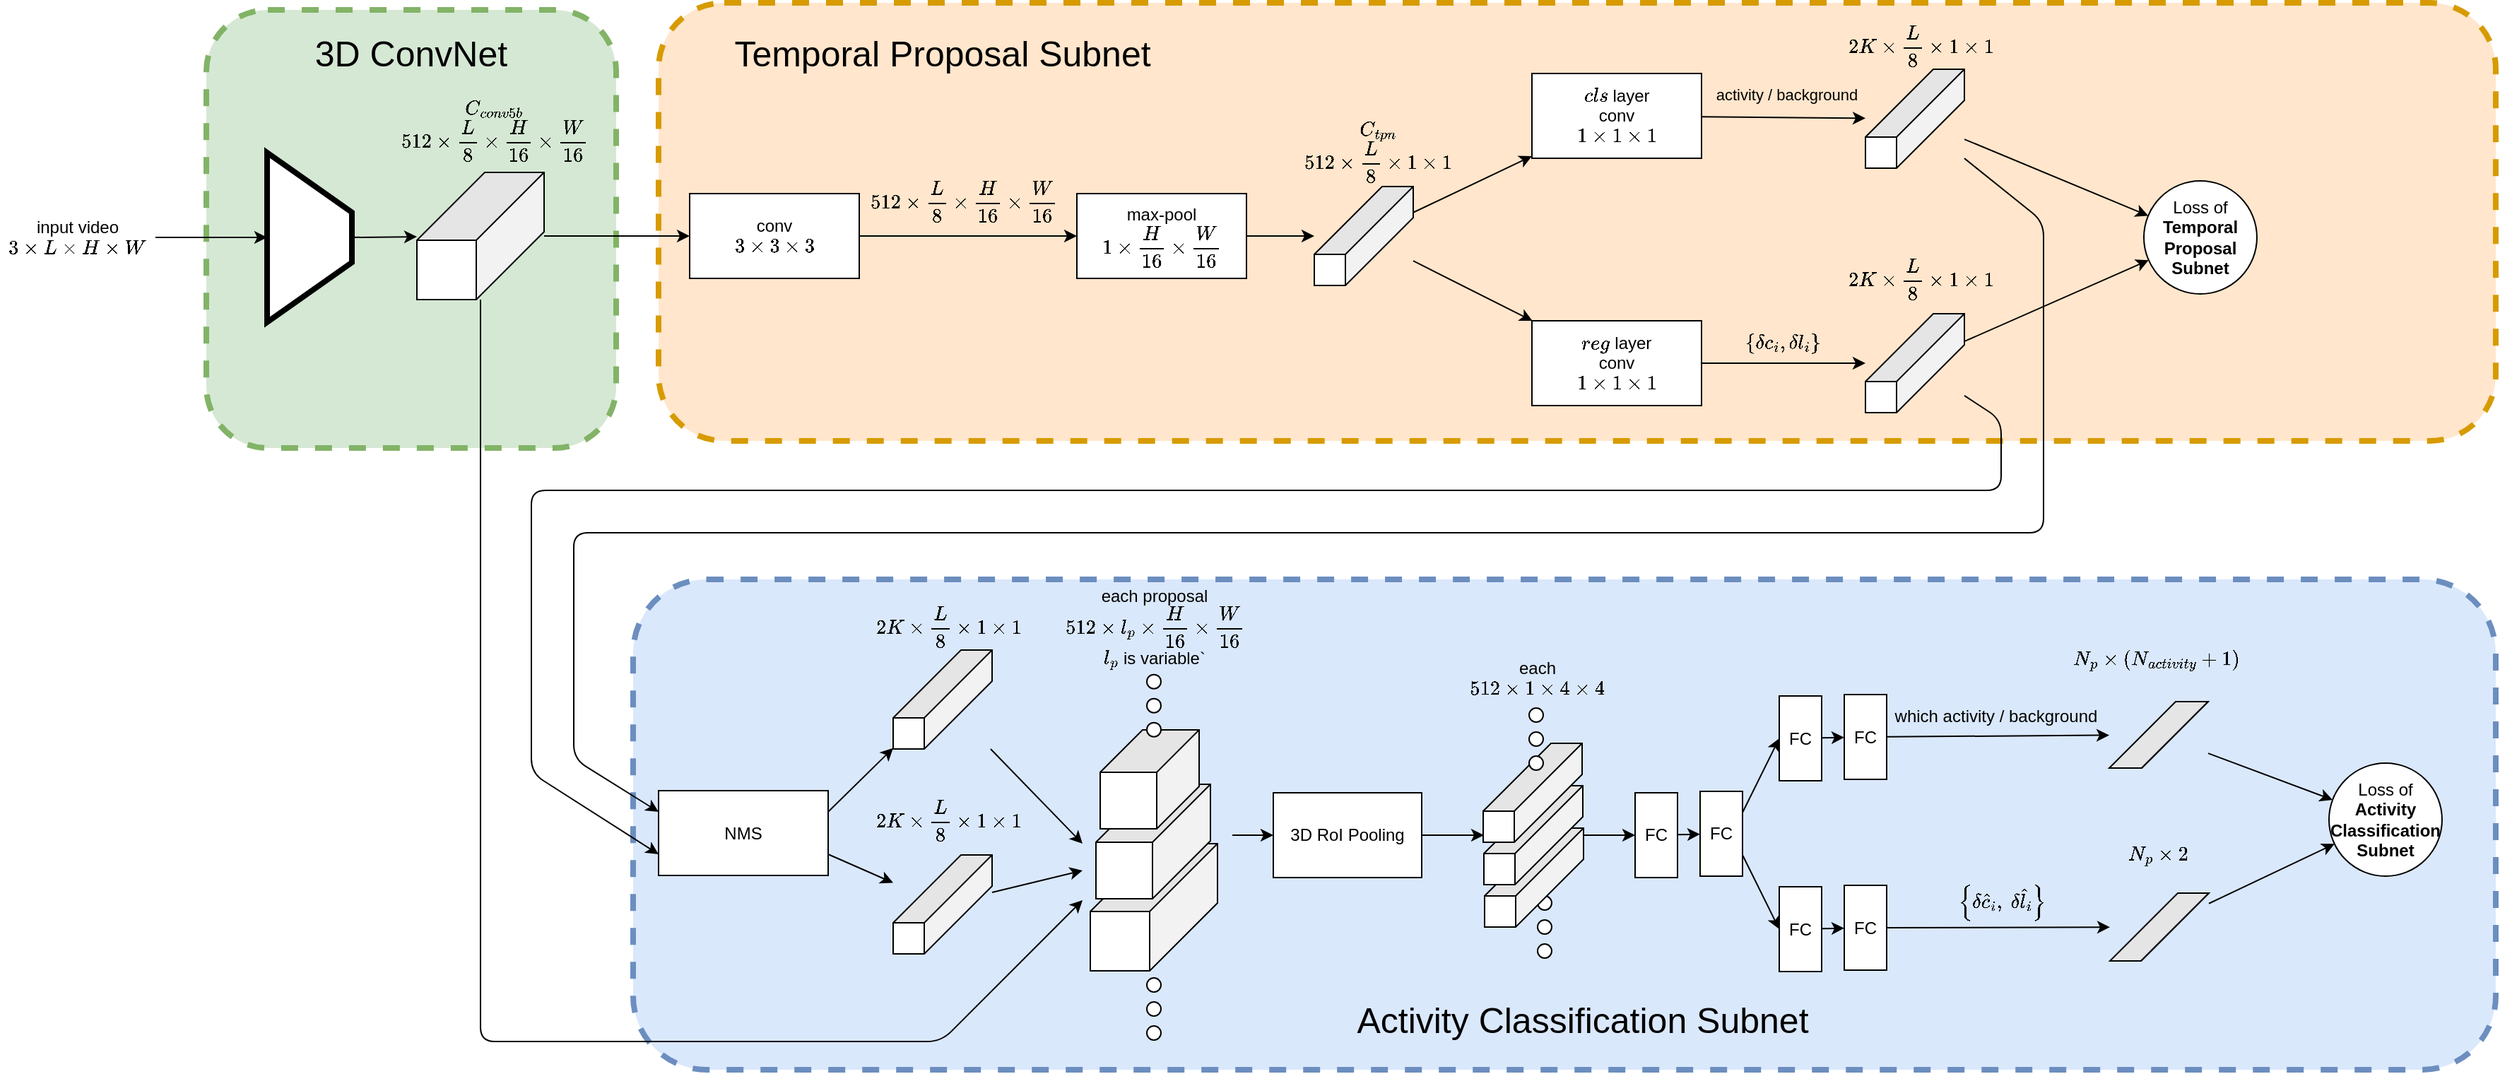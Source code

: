 <mxfile version="10.9.8" type="device"><diagram id="35GdRx5pheDxPeirIa5i" name="第 1 页"><mxGraphModel dx="2146" dy="1218" grid="1" gridSize="10" guides="1" tooltips="1" connect="1" arrows="1" fold="1" page="1" pageScale="1" pageWidth="827" pageHeight="1169" math="1" shadow="0"><root><mxCell id="0"/><mxCell id="1" parent="0"/><mxCell id="kxz8hBM9W6OhcV6Xyy88-159" value="" style="rounded=1;whiteSpace=wrap;html=1;labelBackgroundColor=none;strokeWidth=4;fillColor=#d5e8d4;fontSize=25;dashed=1;strokeColor=#82b366;" vertex="1" parent="1"><mxGeometry x="230" y="50" width="290" height="310" as="geometry"/></mxCell><mxCell id="kxz8hBM9W6OhcV6Xyy88-150" value="" style="rounded=1;whiteSpace=wrap;html=1;fillColor=#ffe6cc;dashed=1;strokeWidth=4;strokeColor=#d79b00;" vertex="1" parent="1"><mxGeometry x="550" y="45" width="1300" height="310" as="geometry"/></mxCell><mxCell id="kxz8hBM9W6OhcV6Xyy88-151" value="" style="rounded=1;whiteSpace=wrap;html=1;fillColor=#dae8fc;dashed=1;strokeWidth=4;strokeColor=#6c8ebf;" vertex="1" parent="1"><mxGeometry x="532.0" y="453" width="1318" height="347" as="geometry"/></mxCell><mxCell id="kxz8hBM9W6OhcV6Xyy88-125" value="" style="ellipse;whiteSpace=wrap;html=1;aspect=fixed;" vertex="1" parent="1"><mxGeometry x="1172" y="677" width="10" height="10" as="geometry"/></mxCell><mxCell id="kxz8hBM9W6OhcV6Xyy88-126" value="" style="ellipse;whiteSpace=wrap;html=1;aspect=fixed;" vertex="1" parent="1"><mxGeometry x="1172" y="711" width="10" height="10" as="geometry"/></mxCell><mxCell id="kxz8hBM9W6OhcV6Xyy88-127" value="" style="ellipse;whiteSpace=wrap;html=1;aspect=fixed;" vertex="1" parent="1"><mxGeometry x="1172" y="694" width="10" height="10" as="geometry"/></mxCell><mxCell id="kxz8hBM9W6OhcV6Xyy88-124" value="" style="shape=cube;whiteSpace=wrap;html=1;boundedLbl=1;backgroundOutline=1;darkOpacity=0.05;darkOpacity2=0.1;rotation=90;size=48;" vertex="1" parent="1"><mxGeometry x="1134.5" y="629" width="70" height="70" as="geometry"/></mxCell><mxCell id="kxz8hBM9W6OhcV6Xyy88-4" value="" style="endArrow=classic;html=1;" edge="1" parent="1" source="kxz8hBM9W6OhcV6Xyy88-5" target="kxz8hBM9W6OhcV6Xyy88-158"><mxGeometry width="50" height="50" relative="1" as="geometry"><mxPoint x="144" y="210" as="sourcePoint"/><mxPoint x="254" y="260" as="targetPoint"/></mxGeometry></mxCell><mxCell id="kxz8hBM9W6OhcV6Xyy88-5" value="input video&lt;br&gt;`3 \times L \times H \times W`" style="text;html=1;strokeColor=none;fillColor=none;align=center;verticalAlign=middle;whiteSpace=wrap;rounded=0;" vertex="1" parent="1"><mxGeometry x="84" y="196" width="110" height="30" as="geometry"/></mxCell><mxCell id="kxz8hBM9W6OhcV6Xyy88-9" value="conv&lt;br&gt;`3 \times 3 \times 3`" style="rounded=0;whiteSpace=wrap;html=1;" vertex="1" parent="1"><mxGeometry x="572" y="180" width="120" height="60" as="geometry"/></mxCell><mxCell id="kxz8hBM9W6OhcV6Xyy88-10" value="" style="endArrow=classic;html=1;exitX=0.5;exitY=0;exitDx=0;exitDy=0;" edge="1" parent="1" source="kxz8hBM9W6OhcV6Xyy88-158" target="kxz8hBM9W6OhcV6Xyy88-11"><mxGeometry width="50" height="50" relative="1" as="geometry"><mxPoint x="14" y="470" as="sourcePoint"/><mxPoint x="404" y="210" as="targetPoint"/></mxGeometry></mxCell><mxCell id="kxz8hBM9W6OhcV6Xyy88-11" value="" style="shape=cube;whiteSpace=wrap;html=1;boundedLbl=1;backgroundOutline=1;darkOpacity=0.05;darkOpacity2=0.1;rotation=90;size=48;" vertex="1" parent="1"><mxGeometry x="379" y="165" width="90" height="90" as="geometry"/></mxCell><mxCell id="kxz8hBM9W6OhcV6Xyy88-14" value="`C_{conv5b}`&lt;br&gt;`512 \times \frac{L}8 \times \frac{H}{16} \times \frac{W}{16}`" style="text;html=1;strokeColor=none;fillColor=none;align=center;verticalAlign=middle;whiteSpace=wrap;rounded=0;" vertex="1" parent="1"><mxGeometry x="379" y="120" width="110" height="30" as="geometry"/></mxCell><mxCell id="kxz8hBM9W6OhcV6Xyy88-16" value="" style="endArrow=classic;html=1;" edge="1" parent="1" source="kxz8hBM9W6OhcV6Xyy88-11" target="kxz8hBM9W6OhcV6Xyy88-9"><mxGeometry width="50" height="50" relative="1" as="geometry"><mxPoint x="-10" y="330" as="sourcePoint"/><mxPoint x="40" y="280" as="targetPoint"/></mxGeometry></mxCell><mxCell id="kxz8hBM9W6OhcV6Xyy88-17" value="max-pool&lt;br&gt;`1 \times \frac{H}{16} \times \frac{W}{16}` " style="rounded=0;whiteSpace=wrap;html=1;" vertex="1" parent="1"><mxGeometry x="846" y="180" width="120" height="60" as="geometry"/></mxCell><mxCell id="kxz8hBM9W6OhcV6Xyy88-18" value="" style="endArrow=classic;html=1;entryX=0;entryY=0.5;entryDx=0;entryDy=0;exitX=1;exitY=0.5;exitDx=0;exitDy=0;" edge="1" parent="1" source="kxz8hBM9W6OhcV6Xyy88-9" target="kxz8hBM9W6OhcV6Xyy88-17"><mxGeometry width="50" height="50" relative="1" as="geometry"><mxPoint x="22" y="330" as="sourcePoint"/><mxPoint x="72" y="280" as="targetPoint"/></mxGeometry></mxCell><mxCell id="kxz8hBM9W6OhcV6Xyy88-19" value="`512 \times \frac{L}8 \times \frac{H}{16} \times \frac{W}{16}`" style="text;html=1;strokeColor=none;fillColor=none;align=center;verticalAlign=middle;whiteSpace=wrap;rounded=0;" vertex="1" parent="1"><mxGeometry x="711" y="170" width="110" height="30" as="geometry"/></mxCell><mxCell id="kxz8hBM9W6OhcV6Xyy88-21" value="" style="shape=cube;whiteSpace=wrap;html=1;boundedLbl=1;backgroundOutline=1;darkOpacity=0.05;darkOpacity2=0.1;rotation=90;size=48;" vertex="1" parent="1"><mxGeometry x="1014" y="175" width="70" height="70" as="geometry"/></mxCell><mxCell id="kxz8hBM9W6OhcV6Xyy88-23" value="`C_{tpn}`&lt;br&gt;`512 \times \frac{L}8 \times 1 \times 1`" style="text;html=1;strokeColor=none;fillColor=none;align=center;verticalAlign=middle;whiteSpace=wrap;rounded=0;" vertex="1" parent="1"><mxGeometry x="1004" y="135" width="110" height="30" as="geometry"/></mxCell><mxCell id="kxz8hBM9W6OhcV6Xyy88-24" value="" style="endArrow=classic;html=1;" edge="1" parent="1" source="kxz8hBM9W6OhcV6Xyy88-17" target="kxz8hBM9W6OhcV6Xyy88-21"><mxGeometry width="50" height="50" relative="1" as="geometry"><mxPoint x="36" y="330" as="sourcePoint"/><mxPoint x="86" y="280" as="targetPoint"/></mxGeometry></mxCell><mxCell id="kxz8hBM9W6OhcV6Xyy88-25" value="`reg` layer&lt;br&gt;conv&lt;br&gt;`1 \times 1 \times 1`" style="rounded=0;whiteSpace=wrap;html=1;" vertex="1" parent="1"><mxGeometry x="1168" y="270" width="120" height="60" as="geometry"/></mxCell><mxCell id="kxz8hBM9W6OhcV6Xyy88-27" value="" style="endArrow=classic;html=1;" edge="1" parent="1" source="kxz8hBM9W6OhcV6Xyy88-21" target="kxz8hBM9W6OhcV6Xyy88-25"><mxGeometry width="50" height="50" relative="1" as="geometry"><mxPoint x="401" y="410" as="sourcePoint"/><mxPoint x="451" y="360" as="targetPoint"/></mxGeometry></mxCell><mxCell id="kxz8hBM9W6OhcV6Xyy88-28" value="`cls` layer&lt;br&gt;conv&lt;br&gt;`1 \times 1 \times 1`" style="rounded=0;whiteSpace=wrap;html=1;" vertex="1" parent="1"><mxGeometry x="1168" y="95" width="120" height="60" as="geometry"/></mxCell><mxCell id="kxz8hBM9W6OhcV6Xyy88-29" value="" style="endArrow=classic;html=1;" edge="1" parent="1" source="kxz8hBM9W6OhcV6Xyy88-21" target="kxz8hBM9W6OhcV6Xyy88-28"><mxGeometry width="50" height="50" relative="1" as="geometry"><mxPoint x="401" y="410" as="sourcePoint"/><mxPoint x="451" y="360" as="targetPoint"/></mxGeometry></mxCell><mxCell id="kxz8hBM9W6OhcV6Xyy88-32" value="activity / background" style="endArrow=classic;html=1;labelBackgroundColor=none;" edge="1" parent="1" source="kxz8hBM9W6OhcV6Xyy88-28" target="kxz8hBM9W6OhcV6Xyy88-34"><mxGeometry x="0.032" y="16" width="50" height="50" relative="1" as="geometry"><mxPoint x="368" y="410" as="sourcePoint"/><mxPoint x="1488" y="213" as="targetPoint"/><mxPoint as="offset"/></mxGeometry></mxCell><mxCell id="kxz8hBM9W6OhcV6Xyy88-33" value="`2K \times \frac{L}8 \times 1 \times 1`" style="text;html=1;strokeColor=none;fillColor=none;align=center;verticalAlign=middle;whiteSpace=wrap;rounded=0;" vertex="1" parent="1"><mxGeometry x="1388" y="60" width="110" height="30" as="geometry"/></mxCell><mxCell id="kxz8hBM9W6OhcV6Xyy88-34" value="" style="shape=cube;whiteSpace=wrap;html=1;boundedLbl=1;backgroundOutline=1;darkOpacity=0.05;darkOpacity2=0.1;rotation=90;size=48;" vertex="1" parent="1"><mxGeometry x="1404" y="92" width="70" height="70" as="geometry"/></mxCell><mxCell id="kxz8hBM9W6OhcV6Xyy88-36" value="" style="endArrow=classic;html=1;" edge="1" target="kxz8hBM9W6OhcV6Xyy88-38" parent="1" source="kxz8hBM9W6OhcV6Xyy88-25"><mxGeometry width="50" height="50" relative="1" as="geometry"><mxPoint x="1298" y="291.463" as="sourcePoint"/><mxPoint x="1498" y="378" as="targetPoint"/></mxGeometry></mxCell><mxCell id="kxz8hBM9W6OhcV6Xyy88-40" value="`\{ \delta c_i, \delta l_i \}`" style="text;html=1;resizable=0;points=[];align=center;verticalAlign=middle;labelBackgroundColor=none;" vertex="1" connectable="0" parent="kxz8hBM9W6OhcV6Xyy88-36"><mxGeometry x="-0.309" y="-1" relative="1" as="geometry"><mxPoint x="17" y="-15" as="offset"/></mxGeometry></mxCell><mxCell id="kxz8hBM9W6OhcV6Xyy88-37" value="`2K \times \frac{L}8 \times 1 \times 1`" style="text;html=1;strokeColor=none;fillColor=none;align=center;verticalAlign=middle;whiteSpace=wrap;rounded=0;" vertex="1" parent="1"><mxGeometry x="1388" y="225" width="110" height="30" as="geometry"/></mxCell><mxCell id="kxz8hBM9W6OhcV6Xyy88-38" value="" style="shape=cube;whiteSpace=wrap;html=1;boundedLbl=1;backgroundOutline=1;darkOpacity=0.05;darkOpacity2=0.1;rotation=90;size=48;" vertex="1" parent="1"><mxGeometry x="1404" y="265" width="70" height="70" as="geometry"/></mxCell><mxCell id="kxz8hBM9W6OhcV6Xyy88-41" value="NMS" style="rounded=0;whiteSpace=wrap;html=1;" vertex="1" parent="1"><mxGeometry x="550" y="602.5" width="120" height="60" as="geometry"/></mxCell><mxCell id="kxz8hBM9W6OhcV6Xyy88-42" value="" style="endArrow=classic;html=1;" edge="1" parent="1" source="kxz8hBM9W6OhcV6Xyy88-34" target="kxz8hBM9W6OhcV6Xyy88-45"><mxGeometry width="50" height="50" relative="1" as="geometry"><mxPoint x="621" y="335" as="sourcePoint"/><mxPoint x="1591" y="180" as="targetPoint"/></mxGeometry></mxCell><mxCell id="kxz8hBM9W6OhcV6Xyy88-44" value="" style="endArrow=classic;html=1;" edge="1" parent="1" source="kxz8hBM9W6OhcV6Xyy88-38" target="kxz8hBM9W6OhcV6Xyy88-45"><mxGeometry width="50" height="50" relative="1" as="geometry"><mxPoint x="1441" y="300" as="sourcePoint"/><mxPoint x="1621" y="240" as="targetPoint"/></mxGeometry></mxCell><mxCell id="kxz8hBM9W6OhcV6Xyy88-45" value="Loss of&lt;br&gt;&lt;b&gt;Temporal Proposal Subnet&lt;/b&gt;" style="ellipse;whiteSpace=wrap;html=1;aspect=fixed;" vertex="1" parent="1"><mxGeometry x="1601" y="171" width="80" height="80" as="geometry"/></mxCell><mxCell id="kxz8hBM9W6OhcV6Xyy88-46" value="`2K \times \frac{L}8 \times 1 \times 1`" style="text;html=1;strokeColor=none;fillColor=none;align=center;verticalAlign=middle;whiteSpace=wrap;rounded=0;" vertex="1" parent="1"><mxGeometry x="700" y="471" width="110" height="30" as="geometry"/></mxCell><mxCell id="kxz8hBM9W6OhcV6Xyy88-47" value="" style="shape=cube;whiteSpace=wrap;html=1;boundedLbl=1;backgroundOutline=1;darkOpacity=0.05;darkOpacity2=0.1;rotation=90;size=48;" vertex="1" parent="1"><mxGeometry x="716" y="503" width="70" height="70" as="geometry"/></mxCell><mxCell id="kxz8hBM9W6OhcV6Xyy88-48" value="`2K \times \frac{L}8 \times 1 \times 1`" style="text;html=1;strokeColor=none;fillColor=none;align=center;verticalAlign=middle;whiteSpace=wrap;rounded=0;" vertex="1" parent="1"><mxGeometry x="700" y="608" width="110" height="30" as="geometry"/></mxCell><mxCell id="kxz8hBM9W6OhcV6Xyy88-49" value="" style="shape=cube;whiteSpace=wrap;html=1;boundedLbl=1;backgroundOutline=1;darkOpacity=0.05;darkOpacity2=0.1;rotation=90;size=48;" vertex="1" parent="1"><mxGeometry x="716" y="648" width="70" height="70" as="geometry"/></mxCell><mxCell id="kxz8hBM9W6OhcV6Xyy88-50" value="" style="endArrow=classic;html=1;exitX=1;exitY=0.25;exitDx=0;exitDy=0;" edge="1" parent="1" source="kxz8hBM9W6OhcV6Xyy88-41" target="kxz8hBM9W6OhcV6Xyy88-47"><mxGeometry width="50" height="50" relative="1" as="geometry"><mxPoint x="70" y="827.5" as="sourcePoint"/><mxPoint x="120" y="777.5" as="targetPoint"/></mxGeometry></mxCell><mxCell id="kxz8hBM9W6OhcV6Xyy88-51" value="" style="endArrow=classic;html=1;exitX=1;exitY=0.75;exitDx=0;exitDy=0;" edge="1" parent="1" source="kxz8hBM9W6OhcV6Xyy88-41" target="kxz8hBM9W6OhcV6Xyy88-49"><mxGeometry width="50" height="50" relative="1" as="geometry"><mxPoint x="70" y="827.5" as="sourcePoint"/><mxPoint x="120" y="777.5" as="targetPoint"/></mxGeometry></mxCell><mxCell id="kxz8hBM9W6OhcV6Xyy88-56" value="" style="endArrow=classic;html=1;" edge="1" parent="1" source="kxz8hBM9W6OhcV6Xyy88-47"><mxGeometry width="50" height="50" relative="1" as="geometry"><mxPoint x="270" y="830" as="sourcePoint"/><mxPoint x="850" y="640" as="targetPoint"/></mxGeometry></mxCell><mxCell id="kxz8hBM9W6OhcV6Xyy88-57" value="" style="endArrow=classic;html=1;" edge="1" parent="1" source="kxz8hBM9W6OhcV6Xyy88-49"><mxGeometry width="50" height="50" relative="1" as="geometry"><mxPoint x="270" y="830" as="sourcePoint"/><mxPoint x="850" y="659" as="targetPoint"/></mxGeometry></mxCell><mxCell id="kxz8hBM9W6OhcV6Xyy88-58" value="" style="endArrow=classic;html=1;" edge="1" parent="1" source="kxz8hBM9W6OhcV6Xyy88-11"><mxGeometry width="50" height="50" relative="1" as="geometry"><mxPoint x="410" y="400" as="sourcePoint"/><mxPoint x="850" y="680" as="targetPoint"/><Array as="points"><mxPoint x="424" y="780"/><mxPoint x="750" y="780"/></Array></mxGeometry></mxCell><mxCell id="kxz8hBM9W6OhcV6Xyy88-59" value="" style="endArrow=classic;html=1;entryX=0;entryY=0.25;entryDx=0;entryDy=0;" edge="1" parent="1" source="kxz8hBM9W6OhcV6Xyy88-34" target="kxz8hBM9W6OhcV6Xyy88-41"><mxGeometry width="50" height="50" relative="1" as="geometry"><mxPoint x="530" y="430" as="sourcePoint"/><mxPoint x="320" y="810" as="targetPoint"/><Array as="points"><mxPoint x="1530" y="200"/><mxPoint x="1530" y="420"/><mxPoint x="490" y="420"/><mxPoint x="490" y="580"/></Array></mxGeometry></mxCell><mxCell id="kxz8hBM9W6OhcV6Xyy88-60" value="" style="endArrow=classic;html=1;entryX=0;entryY=0.75;entryDx=0;entryDy=0;" edge="1" parent="1" source="kxz8hBM9W6OhcV6Xyy88-38" target="kxz8hBM9W6OhcV6Xyy88-41"><mxGeometry width="50" height="50" relative="1" as="geometry"><mxPoint x="270" y="860" as="sourcePoint"/><mxPoint x="320" y="810" as="targetPoint"/><Array as="points"><mxPoint x="1500" y="340"/><mxPoint x="1500" y="390"/><mxPoint x="460" y="390"/><mxPoint x="460" y="590"/></Array></mxGeometry></mxCell><mxCell id="kxz8hBM9W6OhcV6Xyy88-63" value="" style="shape=cube;whiteSpace=wrap;html=1;boundedLbl=1;backgroundOutline=1;darkOpacity=0.05;darkOpacity2=0.1;rotation=90;size=48;" vertex="1" parent="1"><mxGeometry x="1134" y="599" width="70" height="70" as="geometry"/></mxCell><mxCell id="kxz8hBM9W6OhcV6Xyy88-64" value="each&lt;br&gt;`512 \times 1 \times 4 \times 4`" style="text;html=1;strokeColor=none;fillColor=none;align=center;verticalAlign=middle;whiteSpace=wrap;rounded=0;" vertex="1" parent="1"><mxGeometry x="1117" y="508" width="110" height="30" as="geometry"/></mxCell><mxCell id="kxz8hBM9W6OhcV6Xyy88-65" value="" style="endArrow=classic;html=1;" edge="1" parent="1" source="kxz8hBM9W6OhcV6Xyy88-101" target="kxz8hBM9W6OhcV6Xyy88-63"><mxGeometry width="50" height="50" relative="1" as="geometry"><mxPoint x="1146" y="634" as="sourcePoint"/><mxPoint x="176" y="723" as="targetPoint"/></mxGeometry></mxCell><mxCell id="kxz8hBM9W6OhcV6Xyy88-66" value="FC" style="rounded=0;whiteSpace=wrap;html=1;" vertex="1" parent="1"><mxGeometry x="1241" y="604" width="30" height="60" as="geometry"/></mxCell><mxCell id="kxz8hBM9W6OhcV6Xyy88-67" value="" style="endArrow=classic;html=1;entryX=0;entryY=0.5;entryDx=0;entryDy=0;" edge="1" parent="1" source="kxz8hBM9W6OhcV6Xyy88-63" target="kxz8hBM9W6OhcV6Xyy88-66"><mxGeometry width="50" height="50" relative="1" as="geometry"><mxPoint x="1169" y="633" as="sourcePoint"/><mxPoint x="334" y="723" as="targetPoint"/></mxGeometry></mxCell><mxCell id="kxz8hBM9W6OhcV6Xyy88-69" value="FC" style="rounded=0;whiteSpace=wrap;html=1;" vertex="1" parent="1"><mxGeometry x="1287" y="603" width="30" height="60" as="geometry"/></mxCell><mxCell id="kxz8hBM9W6OhcV6Xyy88-70" value="" style="endArrow=classic;html=1;" edge="1" parent="1" source="kxz8hBM9W6OhcV6Xyy88-66" target="kxz8hBM9W6OhcV6Xyy88-69"><mxGeometry width="50" height="50" relative="1" as="geometry"><mxPoint x="1252" y="635" as="sourcePoint"/><mxPoint x="1251" y="644" as="targetPoint"/></mxGeometry></mxCell><mxCell id="kxz8hBM9W6OhcV6Xyy88-71" value="FC" style="rounded=0;whiteSpace=wrap;html=1;" vertex="1" parent="1"><mxGeometry x="1343" y="535.5" width="30" height="60" as="geometry"/></mxCell><mxCell id="kxz8hBM9W6OhcV6Xyy88-72" value="FC" style="rounded=0;whiteSpace=wrap;html=1;" vertex="1" parent="1"><mxGeometry x="1389" y="534.5" width="30" height="60" as="geometry"/></mxCell><mxCell id="kxz8hBM9W6OhcV6Xyy88-73" value="" style="endArrow=classic;html=1;" edge="1" source="kxz8hBM9W6OhcV6Xyy88-71" target="kxz8hBM9W6OhcV6Xyy88-72" parent="1"><mxGeometry width="50" height="50" relative="1" as="geometry"><mxPoint x="1354" y="566.5" as="sourcePoint"/><mxPoint x="1353" y="575.5" as="targetPoint"/></mxGeometry></mxCell><mxCell id="kxz8hBM9W6OhcV6Xyy88-74" value="" style="endArrow=classic;html=1;entryX=0;entryY=0.5;entryDx=0;entryDy=0;exitX=1;exitY=0.25;exitDx=0;exitDy=0;" edge="1" target="kxz8hBM9W6OhcV6Xyy88-71" parent="1" source="kxz8hBM9W6OhcV6Xyy88-69"><mxGeometry width="50" height="50" relative="1" as="geometry"><mxPoint x="1333" y="588.704" as="sourcePoint"/><mxPoint x="463" y="677.5" as="targetPoint"/></mxGeometry></mxCell><mxCell id="kxz8hBM9W6OhcV6Xyy88-84" value="FC" style="rounded=0;whiteSpace=wrap;html=1;" vertex="1" parent="1"><mxGeometry x="1343" y="670.5" width="30" height="60" as="geometry"/></mxCell><mxCell id="kxz8hBM9W6OhcV6Xyy88-85" value="FC" style="rounded=0;whiteSpace=wrap;html=1;" vertex="1" parent="1"><mxGeometry x="1389" y="669.5" width="30" height="60" as="geometry"/></mxCell><mxCell id="kxz8hBM9W6OhcV6Xyy88-86" value="" style="endArrow=classic;html=1;" edge="1" source="kxz8hBM9W6OhcV6Xyy88-84" target="kxz8hBM9W6OhcV6Xyy88-85" parent="1"><mxGeometry width="50" height="50" relative="1" as="geometry"><mxPoint x="1354" y="701.5" as="sourcePoint"/><mxPoint x="1353" y="710.5" as="targetPoint"/></mxGeometry></mxCell><mxCell id="kxz8hBM9W6OhcV6Xyy88-87" value="" style="endArrow=classic;html=1;entryX=0;entryY=0.5;entryDx=0;entryDy=0;exitX=1;exitY=0.75;exitDx=0;exitDy=0;" edge="1" target="kxz8hBM9W6OhcV6Xyy88-84" parent="1" source="kxz8hBM9W6OhcV6Xyy88-69"><mxGeometry width="50" height="50" relative="1" as="geometry"><mxPoint x="1333.0" y="669.704" as="sourcePoint"/><mxPoint x="463" y="758.5" as="targetPoint"/></mxGeometry></mxCell><mxCell id="kxz8hBM9W6OhcV6Xyy88-92" value="`N_p \times (N_{activity} + 1) `" style="text;html=1;strokeColor=none;fillColor=none;align=center;verticalAlign=middle;whiteSpace=wrap;rounded=0;" vertex="1" parent="1"><mxGeometry x="1555" y="494.5" width="110" height="30" as="geometry"/></mxCell><mxCell id="kxz8hBM9W6OhcV6Xyy88-93" value="" style="shape=cube;whiteSpace=wrap;html=1;boundedLbl=1;backgroundOutline=1;darkOpacity=0.05;darkOpacity2=0.1;rotation=90;size=48;" vertex="1" parent="1"><mxGeometry x="1588" y="528" width="47" height="70" as="geometry"/></mxCell><mxCell id="kxz8hBM9W6OhcV6Xyy88-94" value="`N_p \times 2`" style="text;html=1;strokeColor=none;fillColor=none;align=center;verticalAlign=middle;whiteSpace=wrap;rounded=0;" vertex="1" parent="1"><mxGeometry x="1556.0" y="632.5" width="110" height="30" as="geometry"/></mxCell><mxCell id="kxz8hBM9W6OhcV6Xyy88-95" value="" style="shape=cube;whiteSpace=wrap;html=1;boundedLbl=1;backgroundOutline=1;darkOpacity=0.05;darkOpacity2=0.1;rotation=90;size=48;" vertex="1" parent="1"><mxGeometry x="1588" y="664" width="48" height="70" as="geometry"/></mxCell><mxCell id="kxz8hBM9W6OhcV6Xyy88-101" value="3D RoI Pooling" style="rounded=0;whiteSpace=wrap;html=1;" vertex="1" parent="1"><mxGeometry x="985" y="604" width="105" height="60" as="geometry"/></mxCell><mxCell id="kxz8hBM9W6OhcV6Xyy88-121" value="" style="group" vertex="1" connectable="0" parent="1"><mxGeometry x="855.5" y="466" width="90" height="313" as="geometry"/></mxCell><mxCell id="kxz8hBM9W6OhcV6Xyy88-109" value="" style="shape=cube;whiteSpace=wrap;html=1;boundedLbl=1;backgroundOutline=1;darkOpacity=0.05;darkOpacity2=0.1;rotation=90;size=48;" vertex="1" parent="kxz8hBM9W6OhcV6Xyy88-121"><mxGeometry y="174" width="90" height="90" as="geometry"/></mxCell><mxCell id="kxz8hBM9W6OhcV6Xyy88-103" value="" style="shape=cube;whiteSpace=wrap;html=1;boundedLbl=1;backgroundOutline=1;darkOpacity=0.05;darkOpacity2=0.1;rotation=90;size=41;" vertex="1" parent="kxz8hBM9W6OhcV6Xyy88-121"><mxGeometry x="4" y="132" width="81" height="81" as="geometry"/></mxCell><mxCell id="kxz8hBM9W6OhcV6Xyy88-105" value="" style="shape=cube;whiteSpace=wrap;html=1;boundedLbl=1;backgroundOutline=1;darkOpacity=0.05;darkOpacity2=0.1;rotation=90;size=30;" vertex="1" parent="kxz8hBM9W6OhcV6Xyy88-121"><mxGeometry x="7" y="93.5" width="70" height="70" as="geometry"/></mxCell><mxCell id="kxz8hBM9W6OhcV6Xyy88-110" value="" style="ellipse;whiteSpace=wrap;html=1;aspect=fixed;" vertex="1" parent="kxz8hBM9W6OhcV6Xyy88-121"><mxGeometry x="40" y="269" width="10" height="10" as="geometry"/></mxCell><mxCell id="kxz8hBM9W6OhcV6Xyy88-112" value="" style="ellipse;whiteSpace=wrap;html=1;aspect=fixed;" vertex="1" parent="kxz8hBM9W6OhcV6Xyy88-121"><mxGeometry x="40" y="286" width="10" height="10" as="geometry"/></mxCell><mxCell id="kxz8hBM9W6OhcV6Xyy88-113" value="" style="ellipse;whiteSpace=wrap;html=1;aspect=fixed;" vertex="1" parent="kxz8hBM9W6OhcV6Xyy88-121"><mxGeometry x="40" y="303" width="10" height="10" as="geometry"/></mxCell><mxCell id="kxz8hBM9W6OhcV6Xyy88-114" value="" style="ellipse;whiteSpace=wrap;html=1;aspect=fixed;" vertex="1" parent="kxz8hBM9W6OhcV6Xyy88-121"><mxGeometry x="40" y="54.32" width="10" height="10" as="geometry"/></mxCell><mxCell id="kxz8hBM9W6OhcV6Xyy88-115" value="" style="ellipse;whiteSpace=wrap;html=1;aspect=fixed;" vertex="1" parent="kxz8hBM9W6OhcV6Xyy88-121"><mxGeometry x="40" y="71.32" width="10" height="10" as="geometry"/></mxCell><mxCell id="kxz8hBM9W6OhcV6Xyy88-116" value="" style="ellipse;whiteSpace=wrap;html=1;aspect=fixed;" vertex="1" parent="kxz8hBM9W6OhcV6Xyy88-121"><mxGeometry x="40" y="88.32" width="10" height="10" as="geometry"/></mxCell><mxCell id="kxz8hBM9W6OhcV6Xyy88-117" value="each proposal `512 \times l_p \times \frac{H}{16} \times \frac{W}{16}`&lt;br&gt;`l_p` is variable`" style="text;html=1;strokeColor=none;fillColor=none;align=center;verticalAlign=middle;whiteSpace=wrap;rounded=0;" vertex="1" parent="kxz8hBM9W6OhcV6Xyy88-121"><mxGeometry y="11" width="90" height="20" as="geometry"/></mxCell><mxCell id="kxz8hBM9W6OhcV6Xyy88-122" value="" style="endArrow=classic;html=1;entryX=0;entryY=0.5;entryDx=0;entryDy=0;" edge="1" parent="1" target="kxz8hBM9W6OhcV6Xyy88-101"><mxGeometry width="50" height="50" relative="1" as="geometry"><mxPoint x="956" y="634" as="sourcePoint"/><mxPoint x="1066" y="770" as="targetPoint"/></mxGeometry></mxCell><mxCell id="kxz8hBM9W6OhcV6Xyy88-123" value="" style="shape=cube;whiteSpace=wrap;html=1;boundedLbl=1;backgroundOutline=1;darkOpacity=0.05;darkOpacity2=0.1;rotation=90;size=48;" vertex="1" parent="1"><mxGeometry x="1133.5" y="569" width="70" height="70" as="geometry"/></mxCell><mxCell id="kxz8hBM9W6OhcV6Xyy88-132" value="" style="ellipse;whiteSpace=wrap;html=1;aspect=fixed;" vertex="1" parent="1"><mxGeometry x="1166" y="544" width="10" height="10" as="geometry"/></mxCell><mxCell id="kxz8hBM9W6OhcV6Xyy88-133" value="" style="ellipse;whiteSpace=wrap;html=1;aspect=fixed;" vertex="1" parent="1"><mxGeometry x="1166" y="578" width="10" height="10" as="geometry"/></mxCell><mxCell id="kxz8hBM9W6OhcV6Xyy88-134" value="" style="ellipse;whiteSpace=wrap;html=1;aspect=fixed;" vertex="1" parent="1"><mxGeometry x="1166" y="561" width="10" height="10" as="geometry"/></mxCell><mxCell id="kxz8hBM9W6OhcV6Xyy88-142" value="" style="endArrow=classic;html=1;" edge="1" parent="1" source="kxz8hBM9W6OhcV6Xyy88-85" target="kxz8hBM9W6OhcV6Xyy88-95"><mxGeometry width="50" height="50" relative="1" as="geometry"><mxPoint x="942" y="860" as="sourcePoint"/><mxPoint x="992" y="810" as="targetPoint"/></mxGeometry></mxCell><mxCell id="kxz8hBM9W6OhcV6Xyy88-145" value="`\{ \delta \hat{c}_i,&amp;nbsp; \delta \hat{l}_i \}`" style="text;html=1;resizable=0;points=[];align=center;verticalAlign=middle;labelBackgroundColor=none;" vertex="1" connectable="0" parent="kxz8hBM9W6OhcV6Xyy88-142"><mxGeometry x="0.185" relative="1" as="geometry"><mxPoint x="-13" y="-18" as="offset"/></mxGeometry></mxCell><mxCell id="kxz8hBM9W6OhcV6Xyy88-143" value="" style="endArrow=classic;html=1;" edge="1" parent="1" source="kxz8hBM9W6OhcV6Xyy88-72" target="kxz8hBM9W6OhcV6Xyy88-93"><mxGeometry width="50" height="50" relative="1" as="geometry"><mxPoint x="1429" y="711.58" as="sourcePoint"/><mxPoint x="1516" y="723.646" as="targetPoint"/></mxGeometry></mxCell><mxCell id="kxz8hBM9W6OhcV6Xyy88-144" value="which activity / background" style="text;html=1;resizable=0;points=[];align=center;verticalAlign=middle;labelBackgroundColor=none;" vertex="1" connectable="0" parent="kxz8hBM9W6OhcV6Xyy88-143"><mxGeometry x="0.257" relative="1" as="geometry"><mxPoint x="-22" y="-14" as="offset"/></mxGeometry></mxCell><mxCell id="kxz8hBM9W6OhcV6Xyy88-146" value="Loss of&lt;br&gt;&lt;b&gt;Activity&lt;br&gt;Classification&lt;br&gt;Subnet&lt;/b&gt;" style="ellipse;whiteSpace=wrap;html=1;aspect=fixed;" vertex="1" parent="1"><mxGeometry x="1732" y="583" width="80" height="80" as="geometry"/></mxCell><mxCell id="kxz8hBM9W6OhcV6Xyy88-148" value="" style="endArrow=classic;html=1;" edge="1" parent="1" source="kxz8hBM9W6OhcV6Xyy88-93" target="kxz8hBM9W6OhcV6Xyy88-146"><mxGeometry width="50" height="50" relative="1" as="geometry"><mxPoint x="472" y="860" as="sourcePoint"/><mxPoint x="522" y="810" as="targetPoint"/></mxGeometry></mxCell><mxCell id="kxz8hBM9W6OhcV6Xyy88-149" value="" style="endArrow=classic;html=1;" edge="1" parent="1" source="kxz8hBM9W6OhcV6Xyy88-95" target="kxz8hBM9W6OhcV6Xyy88-146"><mxGeometry width="50" height="50" relative="1" as="geometry"><mxPoint x="1656.0" y="587.284" as="sourcePoint"/><mxPoint x="1744.33" y="619.547" as="targetPoint"/></mxGeometry></mxCell><mxCell id="kxz8hBM9W6OhcV6Xyy88-153" value="Temporal Proposal Subnet" style="text;html=1;strokeColor=none;fillColor=none;align=center;verticalAlign=middle;whiteSpace=wrap;rounded=0;dashed=1;labelBackgroundColor=none;fontSize=25;" vertex="1" parent="1"><mxGeometry x="586.167" y="70" width="330" height="20" as="geometry"/></mxCell><mxCell id="kxz8hBM9W6OhcV6Xyy88-154" value="Activity Classification Subnet" style="text;html=1;strokeColor=none;fillColor=none;align=center;verticalAlign=middle;whiteSpace=wrap;rounded=0;dashed=1;labelBackgroundColor=none;fontSize=25;" vertex="1" parent="1"><mxGeometry x="1039.167" y="754" width="330" height="20" as="geometry"/></mxCell><mxCell id="kxz8hBM9W6OhcV6Xyy88-158" value="" style="shape=trapezoid;perimeter=trapezoidPerimeter;whiteSpace=wrap;html=1;labelBackgroundColor=none;strokeWidth=4;fillColor=#ffffff;fontSize=25;direction=south;size=0.352;" vertex="1" parent="1"><mxGeometry x="273" y="151" width="60" height="120" as="geometry"/></mxCell><mxCell id="kxz8hBM9W6OhcV6Xyy88-160" value="3D ConvNet" style="text;html=1;strokeColor=none;fillColor=none;align=center;verticalAlign=middle;whiteSpace=wrap;rounded=0;dashed=1;labelBackgroundColor=none;fontSize=25;" vertex="1" parent="1"><mxGeometry x="270" y="70" width="210" height="20" as="geometry"/></mxCell></root></mxGraphModel></diagram></mxfile>